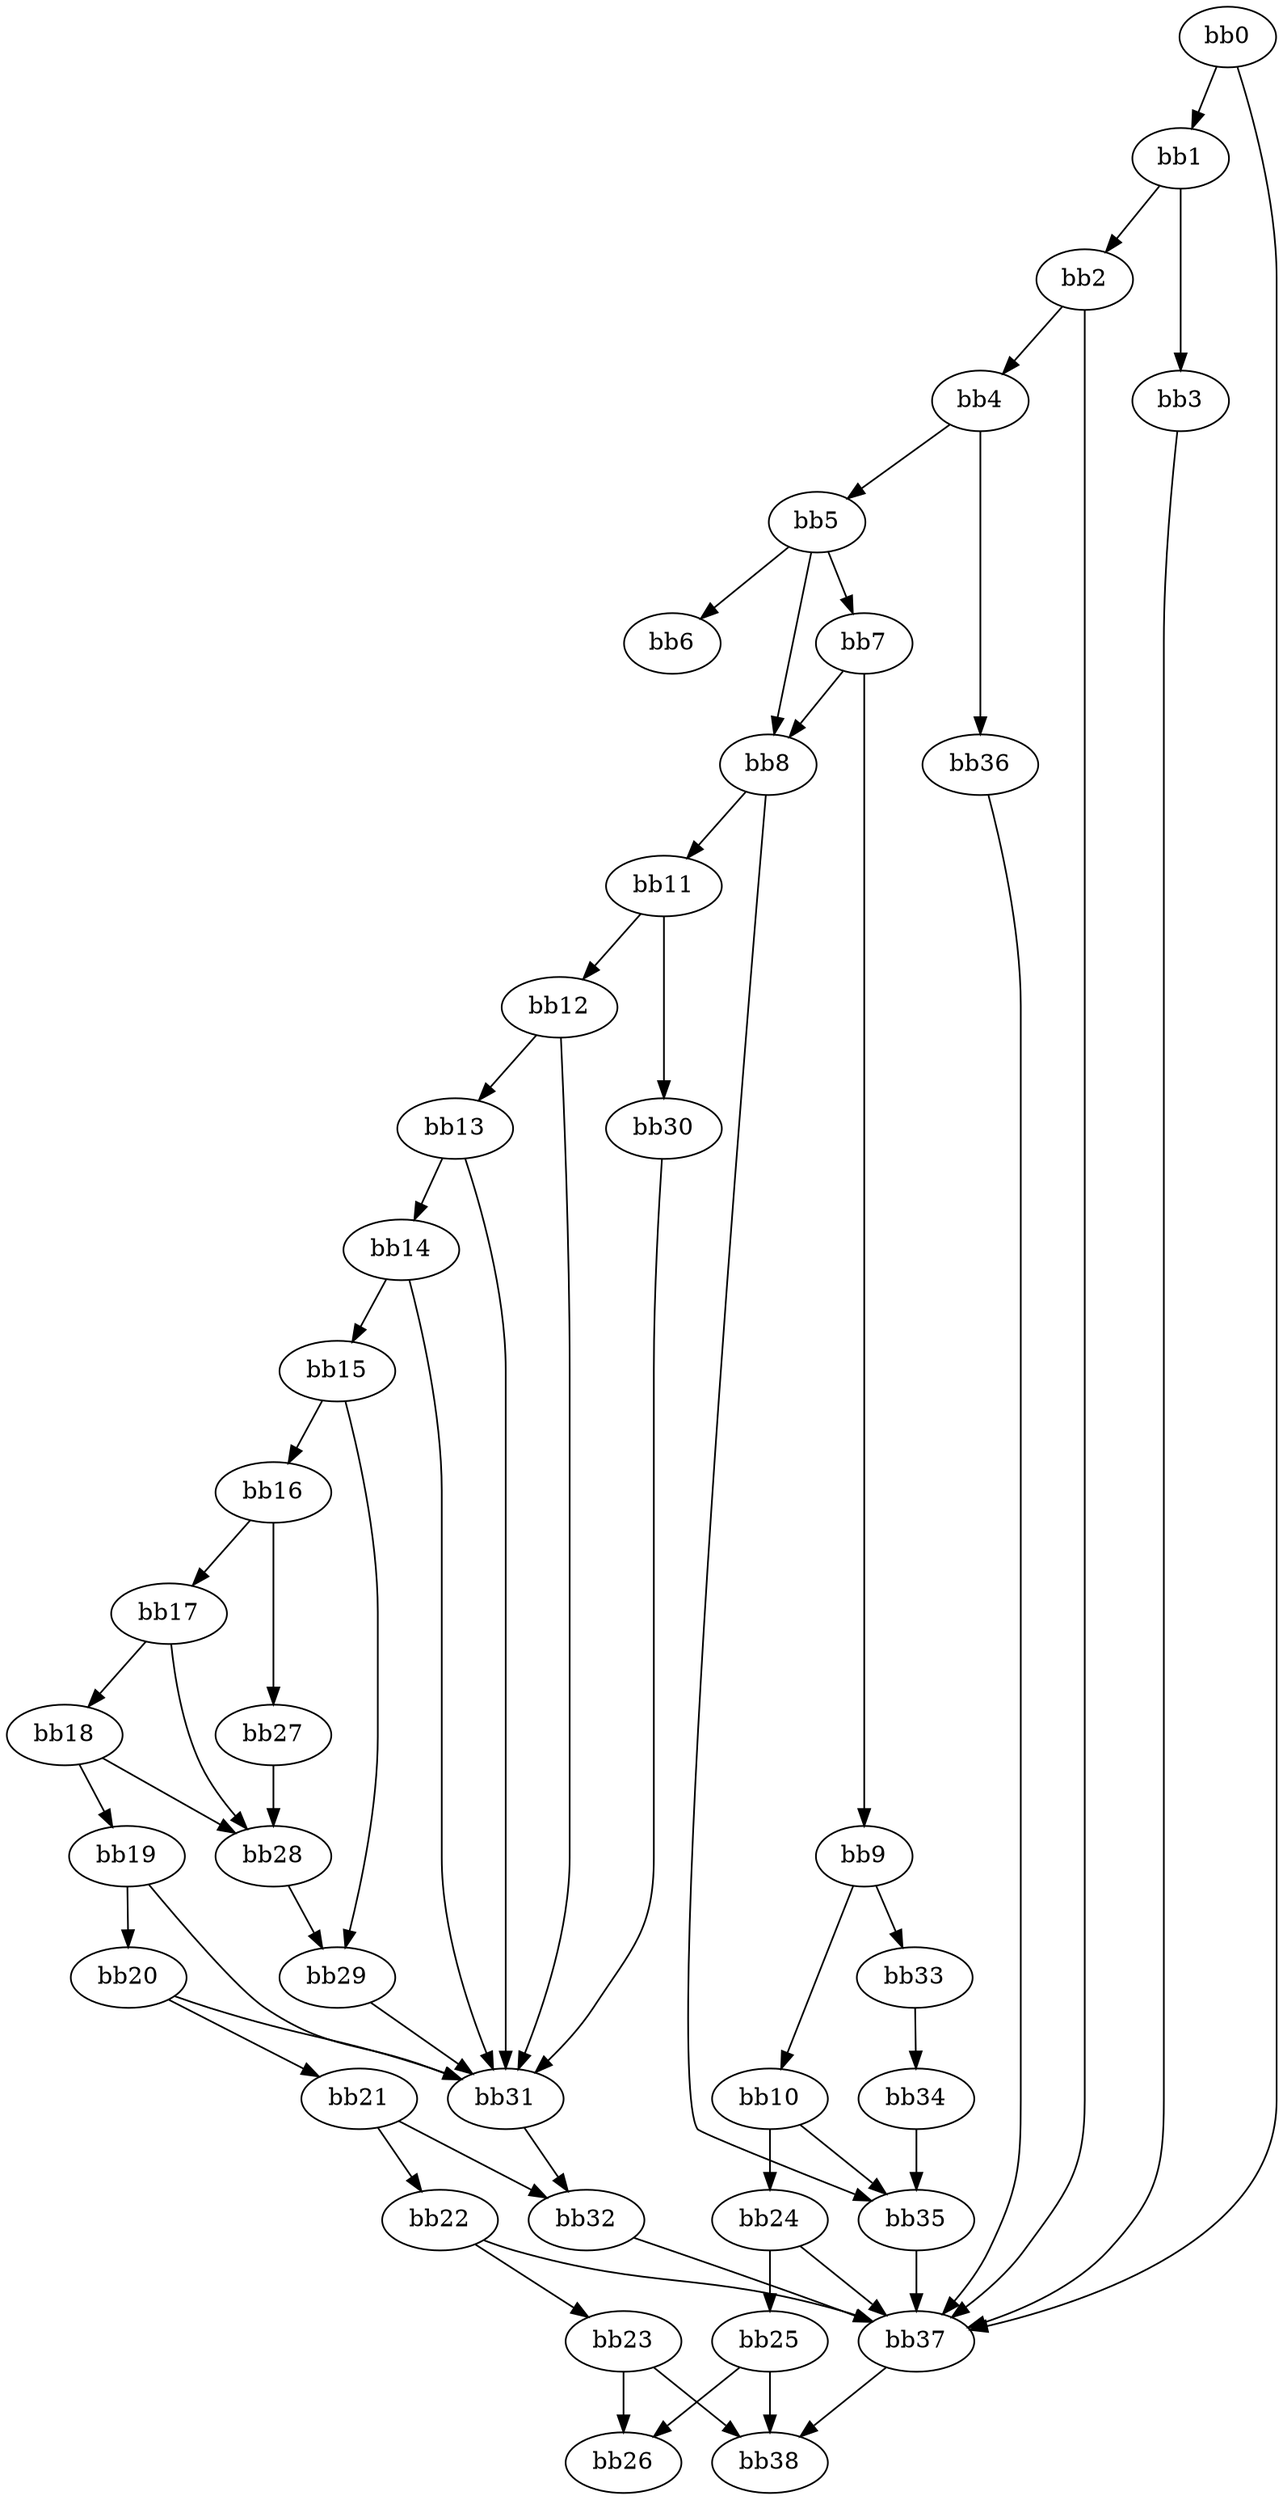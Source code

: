 digraph {
    0 [ label = "bb0\l" ]
    1 [ label = "bb1\l" ]
    2 [ label = "bb2\l" ]
    3 [ label = "bb3\l" ]
    4 [ label = "bb4\l" ]
    5 [ label = "bb5\l" ]
    6 [ label = "bb6\l" ]
    7 [ label = "bb7\l" ]
    8 [ label = "bb8\l" ]
    9 [ label = "bb9\l" ]
    10 [ label = "bb10\l" ]
    11 [ label = "bb11\l" ]
    12 [ label = "bb12\l" ]
    13 [ label = "bb13\l" ]
    14 [ label = "bb14\l" ]
    15 [ label = "bb15\l" ]
    16 [ label = "bb16\l" ]
    17 [ label = "bb17\l" ]
    18 [ label = "bb18\l" ]
    19 [ label = "bb19\l" ]
    20 [ label = "bb20\l" ]
    21 [ label = "bb21\l" ]
    22 [ label = "bb22\l" ]
    23 [ label = "bb23\l" ]
    24 [ label = "bb24\l" ]
    25 [ label = "bb25\l" ]
    26 [ label = "bb26\l" ]
    27 [ label = "bb27\l" ]
    28 [ label = "bb28\l" ]
    29 [ label = "bb29\l" ]
    30 [ label = "bb30\l" ]
    31 [ label = "bb31\l" ]
    32 [ label = "bb32\l" ]
    33 [ label = "bb33\l" ]
    34 [ label = "bb34\l" ]
    35 [ label = "bb35\l" ]
    36 [ label = "bb36\l" ]
    37 [ label = "bb37\l" ]
    38 [ label = "bb38\l" ]
    0 -> 1 [ ]
    0 -> 37 [ ]
    1 -> 2 [ ]
    1 -> 3 [ ]
    2 -> 4 [ ]
    2 -> 37 [ ]
    3 -> 37 [ ]
    4 -> 5 [ ]
    4 -> 36 [ ]
    5 -> 6 [ ]
    5 -> 7 [ ]
    5 -> 8 [ ]
    7 -> 8 [ ]
    7 -> 9 [ ]
    8 -> 11 [ ]
    8 -> 35 [ ]
    9 -> 10 [ ]
    9 -> 33 [ ]
    10 -> 24 [ ]
    10 -> 35 [ ]
    11 -> 12 [ ]
    11 -> 30 [ ]
    12 -> 13 [ ]
    12 -> 31 [ ]
    13 -> 14 [ ]
    13 -> 31 [ ]
    14 -> 15 [ ]
    14 -> 31 [ ]
    15 -> 16 [ ]
    15 -> 29 [ ]
    16 -> 17 [ ]
    16 -> 27 [ ]
    17 -> 18 [ ]
    17 -> 28 [ ]
    18 -> 19 [ ]
    18 -> 28 [ ]
    19 -> 20 [ ]
    19 -> 31 [ ]
    20 -> 21 [ ]
    20 -> 31 [ ]
    21 -> 22 [ ]
    21 -> 32 [ ]
    22 -> 23 [ ]
    22 -> 37 [ ]
    23 -> 26 [ ]
    23 -> 38 [ ]
    24 -> 25 [ ]
    24 -> 37 [ ]
    25 -> 26 [ ]
    25 -> 38 [ ]
    27 -> 28 [ ]
    28 -> 29 [ ]
    29 -> 31 [ ]
    30 -> 31 [ ]
    31 -> 32 [ ]
    32 -> 37 [ ]
    33 -> 34 [ ]
    34 -> 35 [ ]
    35 -> 37 [ ]
    36 -> 37 [ ]
    37 -> 38 [ ]
}

